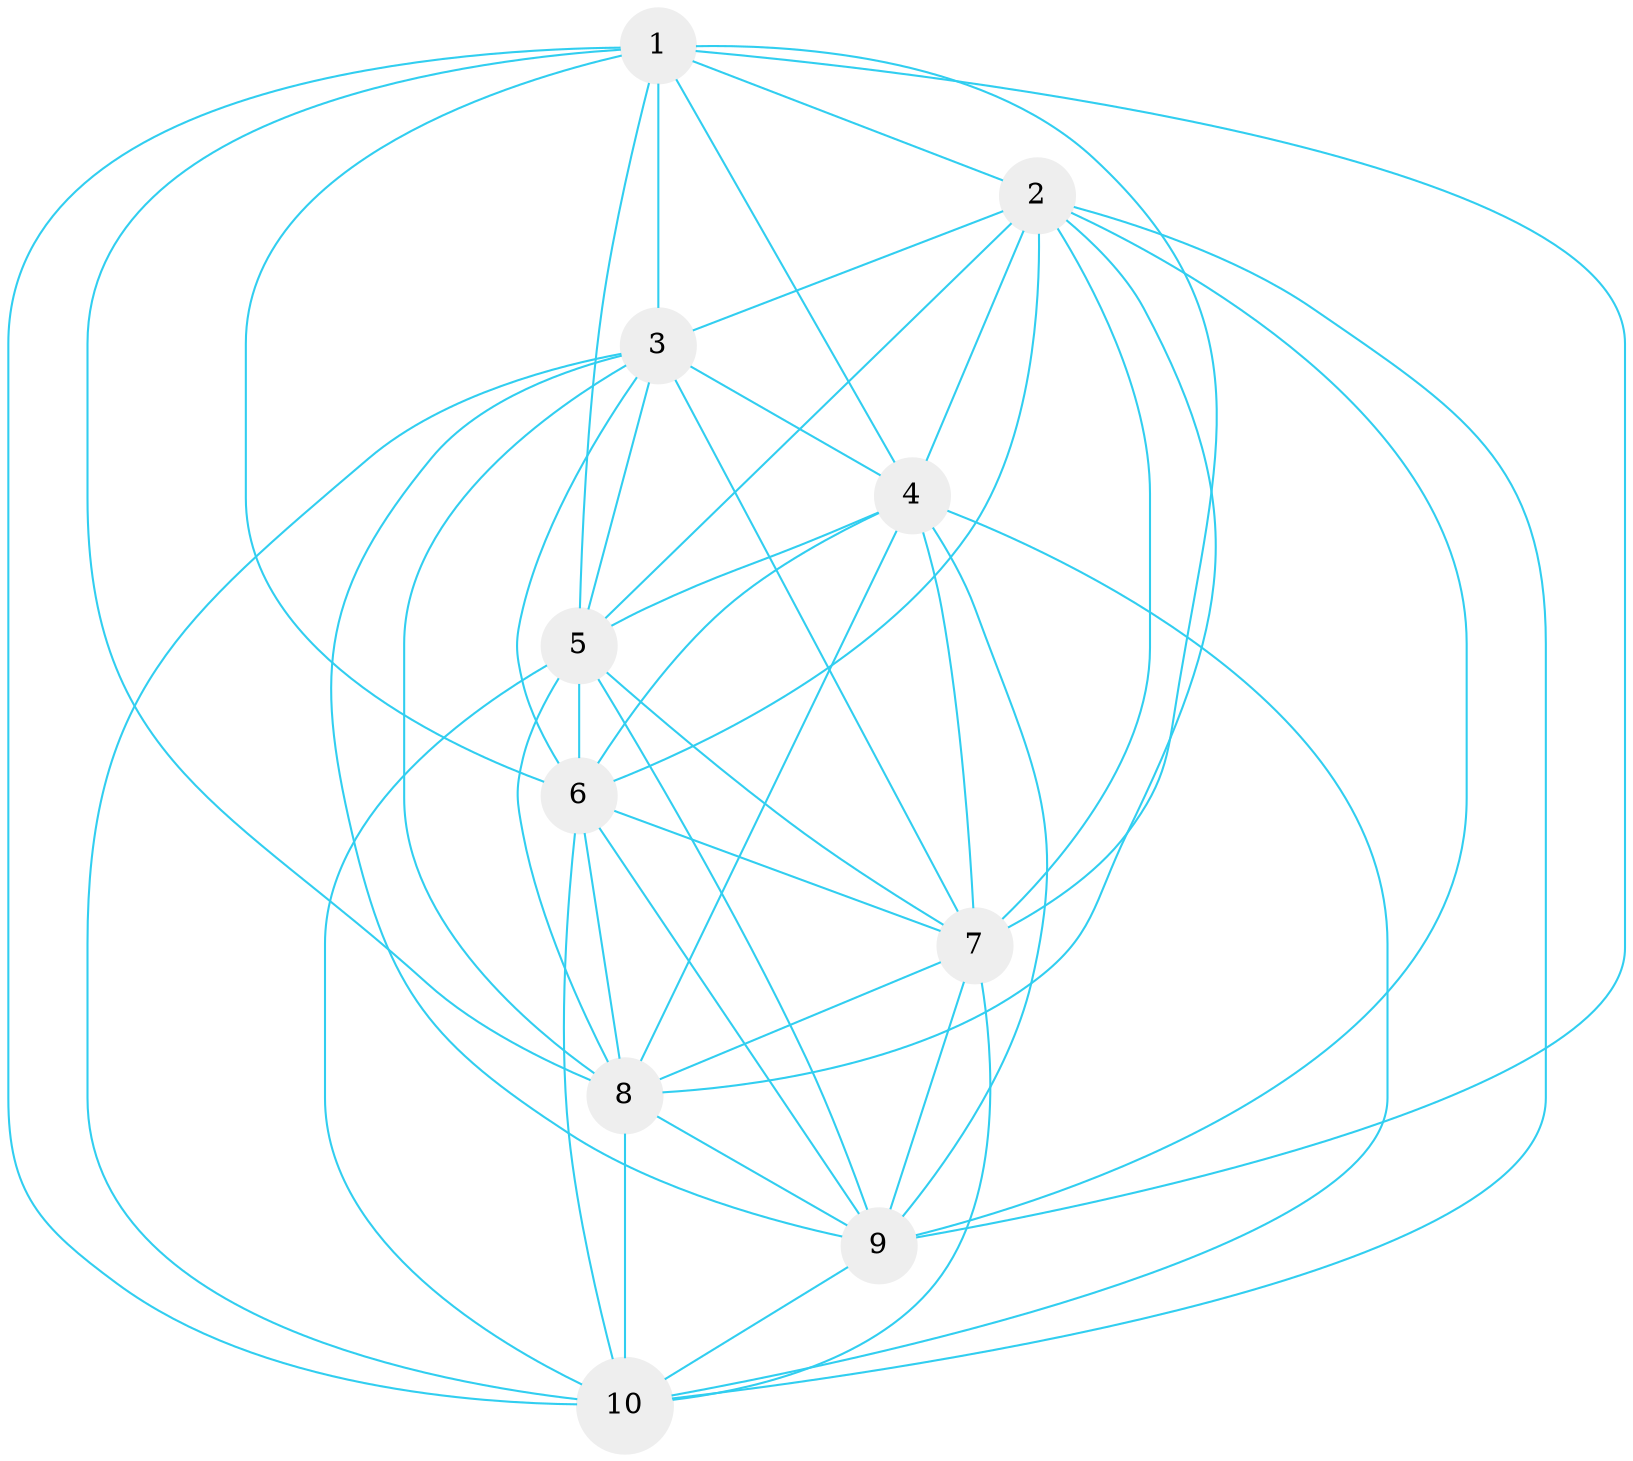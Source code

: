 graph g{
node [shape=circle];
node [style=filled];
node [fillcolor="#EEEEEE"];
node [color="#EEEEEE"];
edge [color="#31CEF0"];
1--2;
1--3;
1--4;
1--5;
1--6;
1--7;
1--8;
1--9;
1--10;
2--3;
2--4;
2--5;
2--6;
2--7;
2--8;
2--9;
2--10;
3--4;
3--5;
3--6;
3--7;
3--8;
3--9;
3--10;
4--5;
4--6;
4--7;
4--8;
4--9;
4--10;
5--6;
5--7;
5--8;
5--9;
5--10;
6--7;
6--8;
6--9;
6--10;
7--8;
7--9;
7--10;
8--9;
8--10;
9--10;
}
